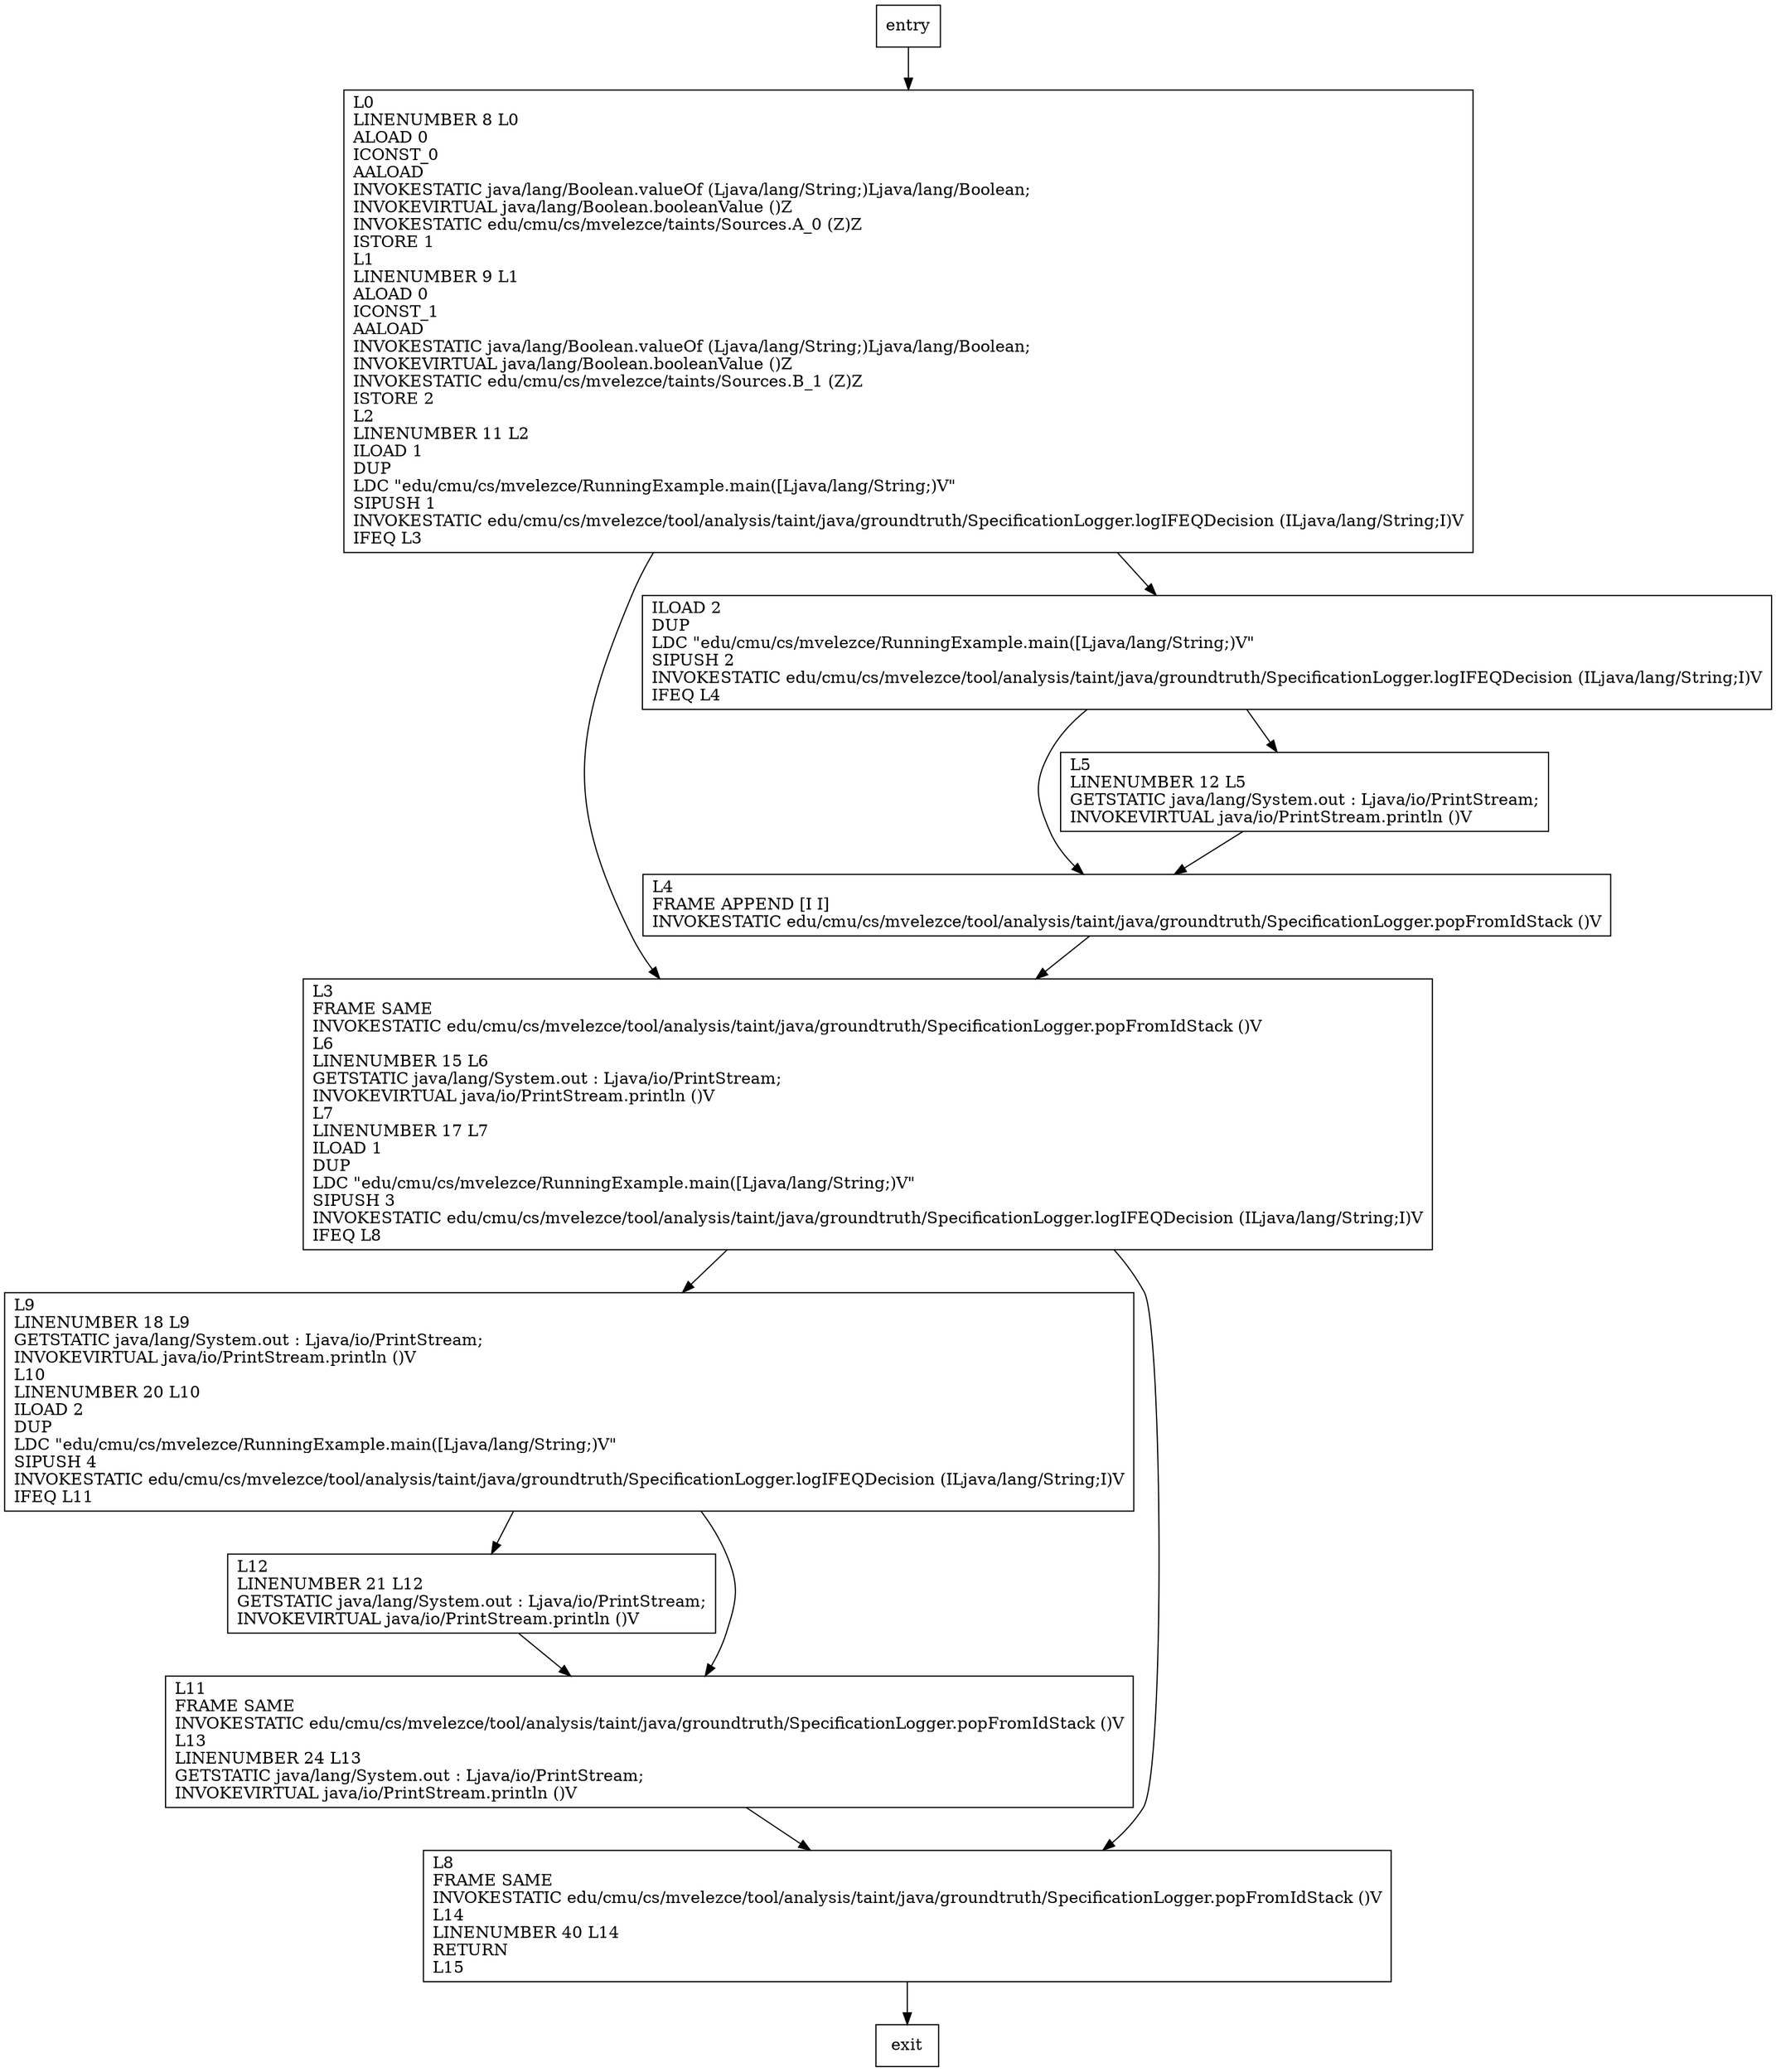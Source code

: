 digraph main {
node [shape=record];
1131316523 [label="L4\lFRAME APPEND [I I]\lINVOKESTATIC edu/cmu/cs/mvelezce/tool/analysis/taint/java/groundtruth/SpecificationLogger.popFromIdStack ()V\l"];
936580213 [label="L3\lFRAME SAME\lINVOKESTATIC edu/cmu/cs/mvelezce/tool/analysis/taint/java/groundtruth/SpecificationLogger.popFromIdStack ()V\lL6\lLINENUMBER 15 L6\lGETSTATIC java/lang/System.out : Ljava/io/PrintStream;\lINVOKEVIRTUAL java/io/PrintStream.println ()V\lL7\lLINENUMBER 17 L7\lILOAD 1\lDUP\lLDC \"edu/cmu/cs/mvelezce/RunningExample.main([Ljava/lang/String;)V\"\lSIPUSH 3\lINVOKESTATIC edu/cmu/cs/mvelezce/tool/analysis/taint/java/groundtruth/SpecificationLogger.logIFEQDecision (ILjava/lang/String;I)V\lIFEQ L8\l"];
662736689 [label="L5\lLINENUMBER 12 L5\lGETSTATIC java/lang/System.out : Ljava/io/PrintStream;\lINVOKEVIRTUAL java/io/PrintStream.println ()V\l"];
1045941616 [label="L12\lLINENUMBER 21 L12\lGETSTATIC java/lang/System.out : Ljava/io/PrintStream;\lINVOKEVIRTUAL java/io/PrintStream.println ()V\l"];
161960012 [label="L11\lFRAME SAME\lINVOKESTATIC edu/cmu/cs/mvelezce/tool/analysis/taint/java/groundtruth/SpecificationLogger.popFromIdStack ()V\lL13\lLINENUMBER 24 L13\lGETSTATIC java/lang/System.out : Ljava/io/PrintStream;\lINVOKEVIRTUAL java/io/PrintStream.println ()V\l"];
495792375 [label="L9\lLINENUMBER 18 L9\lGETSTATIC java/lang/System.out : Ljava/io/PrintStream;\lINVOKEVIRTUAL java/io/PrintStream.println ()V\lL10\lLINENUMBER 20 L10\lILOAD 2\lDUP\lLDC \"edu/cmu/cs/mvelezce/RunningExample.main([Ljava/lang/String;)V\"\lSIPUSH 4\lINVOKESTATIC edu/cmu/cs/mvelezce/tool/analysis/taint/java/groundtruth/SpecificationLogger.logIFEQDecision (ILjava/lang/String;I)V\lIFEQ L11\l"];
438135304 [label="ILOAD 2\lDUP\lLDC \"edu/cmu/cs/mvelezce/RunningExample.main([Ljava/lang/String;)V\"\lSIPUSH 2\lINVOKESTATIC edu/cmu/cs/mvelezce/tool/analysis/taint/java/groundtruth/SpecificationLogger.logIFEQDecision (ILjava/lang/String;I)V\lIFEQ L4\l"];
263025902 [label="L0\lLINENUMBER 8 L0\lALOAD 0\lICONST_0\lAALOAD\lINVOKESTATIC java/lang/Boolean.valueOf (Ljava/lang/String;)Ljava/lang/Boolean;\lINVOKEVIRTUAL java/lang/Boolean.booleanValue ()Z\lINVOKESTATIC edu/cmu/cs/mvelezce/taints/Sources.A_0 (Z)Z\lISTORE 1\lL1\lLINENUMBER 9 L1\lALOAD 0\lICONST_1\lAALOAD\lINVOKESTATIC java/lang/Boolean.valueOf (Ljava/lang/String;)Ljava/lang/Boolean;\lINVOKEVIRTUAL java/lang/Boolean.booleanValue ()Z\lINVOKESTATIC edu/cmu/cs/mvelezce/taints/Sources.B_1 (Z)Z\lISTORE 2\lL2\lLINENUMBER 11 L2\lILOAD 1\lDUP\lLDC \"edu/cmu/cs/mvelezce/RunningExample.main([Ljava/lang/String;)V\"\lSIPUSH 1\lINVOKESTATIC edu/cmu/cs/mvelezce/tool/analysis/taint/java/groundtruth/SpecificationLogger.logIFEQDecision (ILjava/lang/String;I)V\lIFEQ L3\l"];
852687460 [label="L8\lFRAME SAME\lINVOKESTATIC edu/cmu/cs/mvelezce/tool/analysis/taint/java/groundtruth/SpecificationLogger.popFromIdStack ()V\lL14\lLINENUMBER 40 L14\lRETURN\lL15\l"];
entry;
exit;
entry -> 263025902;
1131316523 -> 936580213;
936580213 -> 495792375;
936580213 -> 852687460;
662736689 -> 1131316523;
1045941616 -> 161960012;
161960012 -> 852687460;
495792375 -> 1045941616;
495792375 -> 161960012;
438135304 -> 1131316523;
438135304 -> 662736689;
263025902 -> 936580213;
263025902 -> 438135304;
852687460 -> exit;
}
